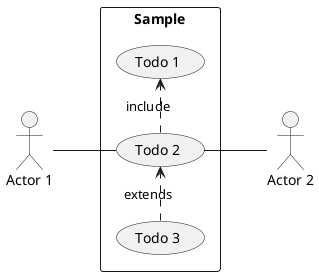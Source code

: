 @startuml sample

left to right direction
skinparam packageStyle rectangle

' actor
actor "Actor 1" as ac1
actor "Actor 2" as ac2

' group
rectangle Sample {

  ' usecase 
  usecase "Todo 1" as todo1
  usecase "Todo 2" as todo2
  usecase "Todo 3" as todo3
  
  ' action
  ac1 -- todo2

  ' include / extends
  todo2 .> todo1 : include
  todo3 .> todo2 : extends

  ' action
  todo2 -- ac2
}

@enduml